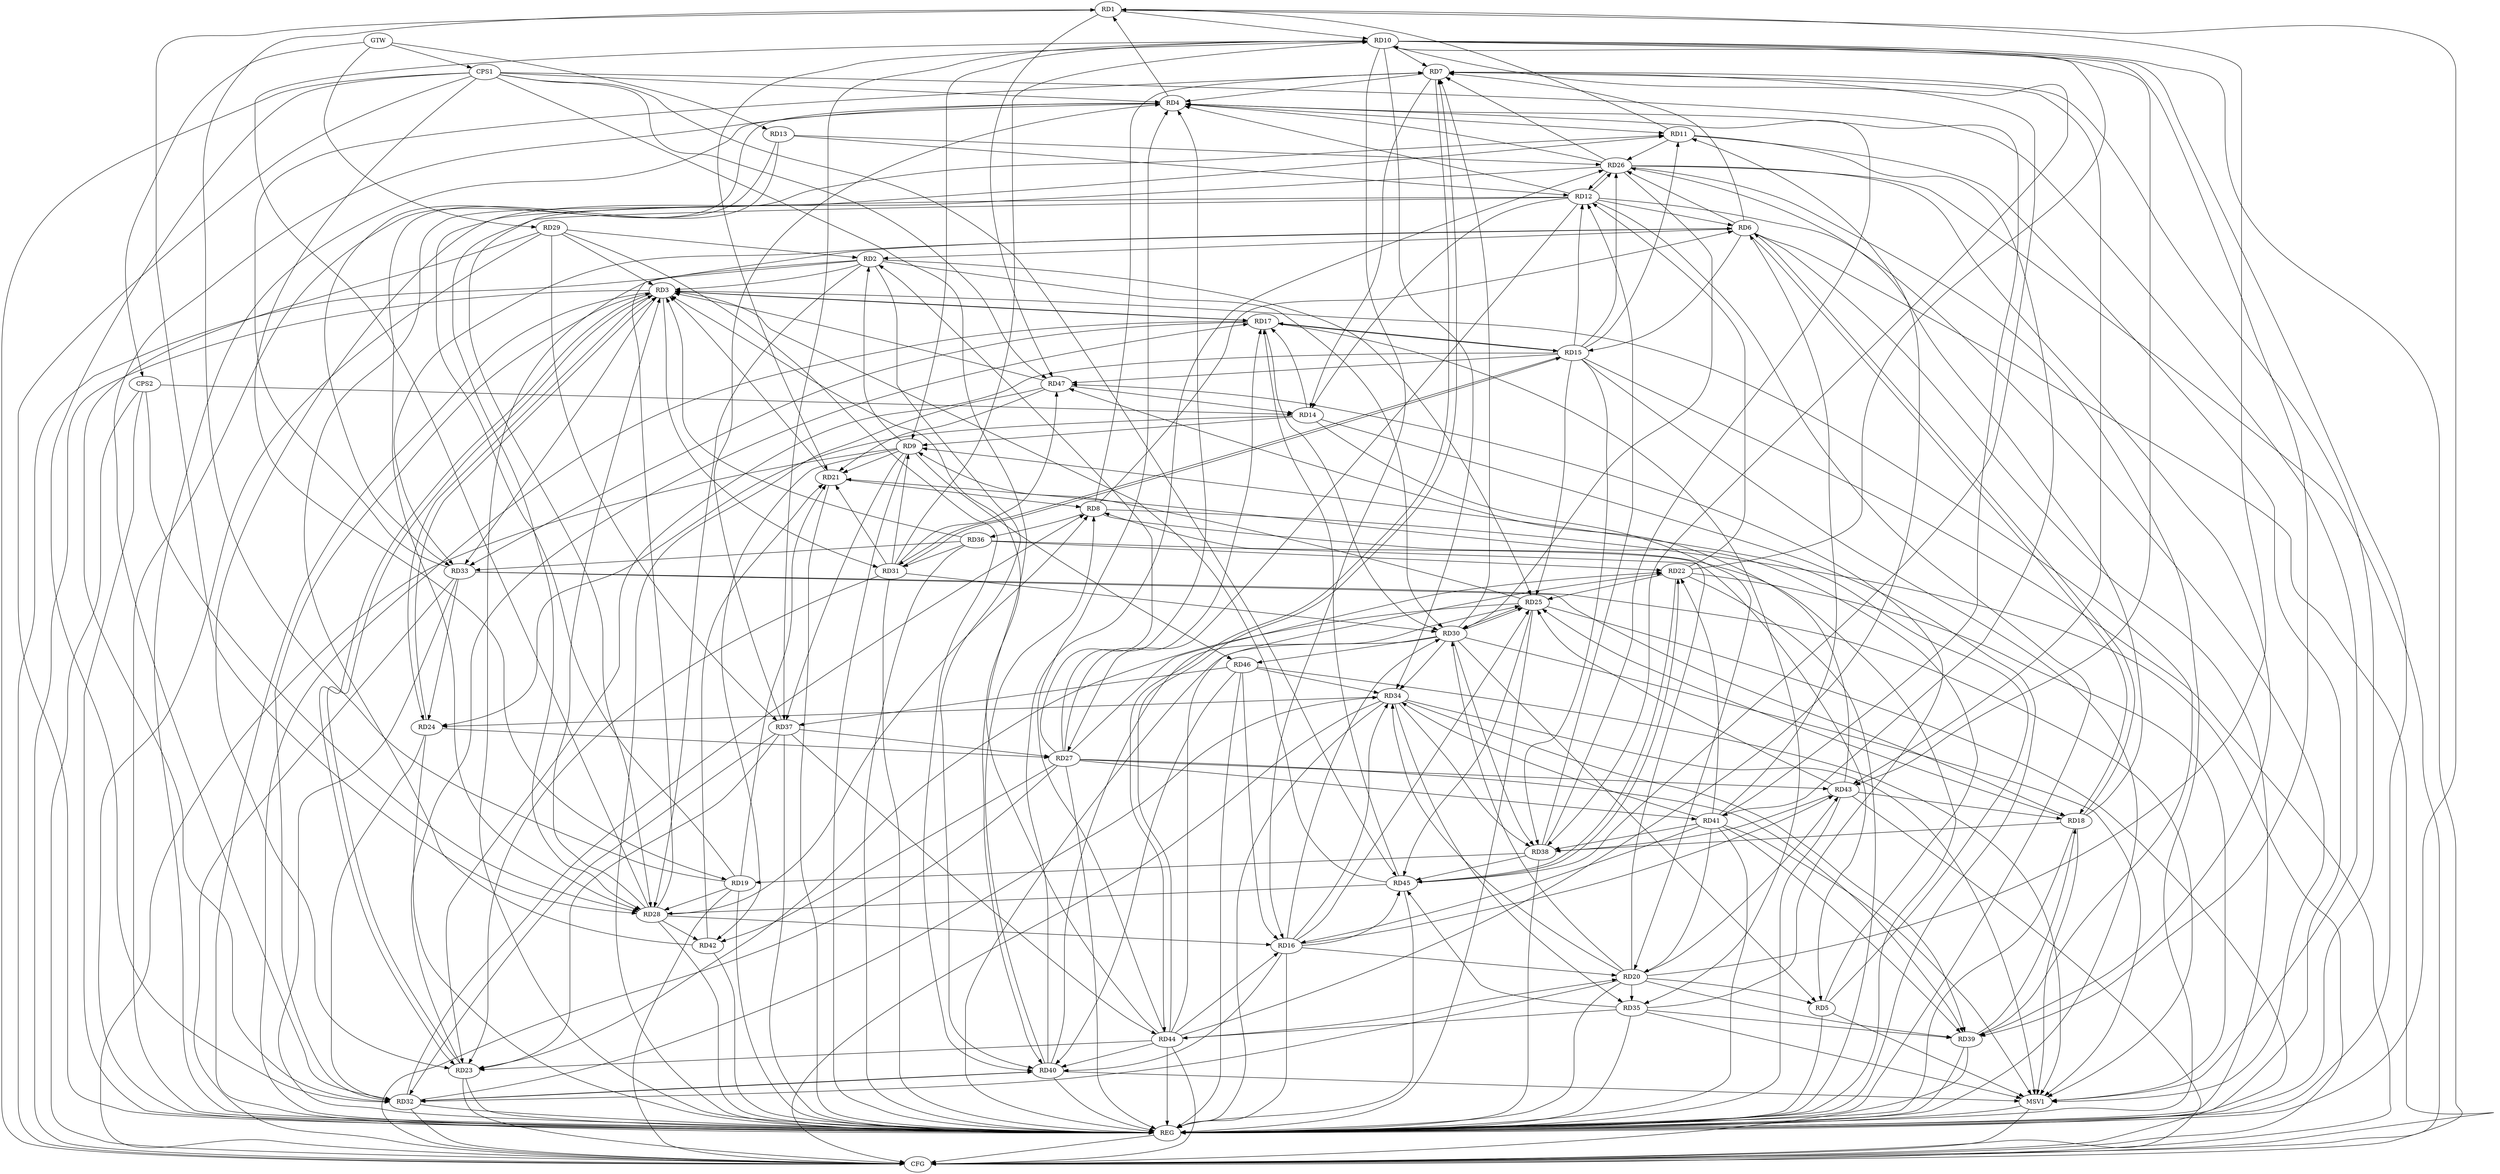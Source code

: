 strict digraph G {
  RD1 [ label="RD1" ];
  RD2 [ label="RD2" ];
  RD3 [ label="RD3" ];
  RD4 [ label="RD4" ];
  RD5 [ label="RD5" ];
  RD6 [ label="RD6" ];
  RD7 [ label="RD7" ];
  RD8 [ label="RD8" ];
  RD9 [ label="RD9" ];
  RD10 [ label="RD10" ];
  RD11 [ label="RD11" ];
  RD12 [ label="RD12" ];
  RD13 [ label="RD13" ];
  RD14 [ label="RD14" ];
  RD15 [ label="RD15" ];
  RD16 [ label="RD16" ];
  RD17 [ label="RD17" ];
  RD18 [ label="RD18" ];
  RD19 [ label="RD19" ];
  RD20 [ label="RD20" ];
  RD21 [ label="RD21" ];
  RD22 [ label="RD22" ];
  RD23 [ label="RD23" ];
  RD24 [ label="RD24" ];
  RD25 [ label="RD25" ];
  RD26 [ label="RD26" ];
  RD27 [ label="RD27" ];
  RD28 [ label="RD28" ];
  RD29 [ label="RD29" ];
  RD30 [ label="RD30" ];
  RD31 [ label="RD31" ];
  RD32 [ label="RD32" ];
  RD33 [ label="RD33" ];
  RD34 [ label="RD34" ];
  RD35 [ label="RD35" ];
  RD36 [ label="RD36" ];
  RD37 [ label="RD37" ];
  RD38 [ label="RD38" ];
  RD39 [ label="RD39" ];
  RD40 [ label="RD40" ];
  RD41 [ label="RD41" ];
  RD42 [ label="RD42" ];
  RD43 [ label="RD43" ];
  RD44 [ label="RD44" ];
  RD45 [ label="RD45" ];
  RD46 [ label="RD46" ];
  RD47 [ label="RD47" ];
  CPS1 [ label="CPS1" ];
  CPS2 [ label="CPS2" ];
  GTW [ label="GTW" ];
  REG [ label="REG" ];
  CFG [ label="CFG" ];
  MSV1 [ label="MSV1" ];
  RD4 -> RD1;
  RD1 -> RD10;
  RD11 -> RD1;
  RD19 -> RD1;
  RD20 -> RD1;
  RD1 -> RD28;
  RD1 -> RD47;
  RD6 -> RD2;
  RD9 -> RD2;
  RD2 -> RD25;
  RD27 -> RD2;
  RD2 -> RD28;
  RD29 -> RD2;
  RD2 -> RD30;
  RD2 -> RD40;
  RD3 -> RD17;
  RD3 -> RD23;
  RD3 -> RD24;
  RD3 -> RD31;
  RD3 -> RD33;
  RD7 -> RD4;
  RD4 -> RD11;
  RD12 -> RD4;
  RD26 -> RD4;
  RD27 -> RD4;
  RD4 -> RD32;
  RD4 -> RD33;
  RD37 -> RD4;
  RD38 -> RD4;
  RD41 -> RD4;
  RD44 -> RD4;
  RD5 -> RD9;
  RD20 -> RD5;
  RD5 -> RD21;
  RD30 -> RD5;
  RD36 -> RD5;
  RD6 -> RD7;
  RD8 -> RD6;
  RD12 -> RD6;
  RD6 -> RD15;
  RD6 -> RD18;
  RD18 -> RD6;
  RD6 -> RD26;
  RD28 -> RD6;
  RD6 -> RD33;
  RD41 -> RD6;
  RD8 -> RD7;
  RD10 -> RD7;
  RD7 -> RD14;
  RD26 -> RD7;
  RD30 -> RD7;
  RD33 -> RD7;
  RD7 -> RD43;
  RD7 -> RD44;
  RD44 -> RD7;
  RD45 -> RD7;
  RD20 -> RD8;
  RD21 -> RD8;
  RD28 -> RD8;
  RD32 -> RD8;
  RD8 -> RD36;
  RD40 -> RD8;
  RD10 -> RD9;
  RD14 -> RD9;
  RD9 -> RD21;
  RD25 -> RD9;
  RD31 -> RD9;
  RD9 -> RD37;
  RD9 -> RD42;
  RD9 -> RD46;
  RD10 -> RD16;
  RD10 -> RD21;
  RD22 -> RD10;
  RD28 -> RD10;
  RD31 -> RD10;
  RD10 -> RD34;
  RD10 -> RD37;
  RD10 -> RD38;
  RD10 -> RD39;
  RD10 -> RD43;
  RD15 -> RD11;
  RD19 -> RD11;
  RD11 -> RD26;
  RD11 -> RD41;
  RD42 -> RD11;
  RD44 -> RD11;
  RD13 -> RD12;
  RD12 -> RD14;
  RD15 -> RD12;
  RD22 -> RD12;
  RD12 -> RD23;
  RD12 -> RD26;
  RD26 -> RD12;
  RD12 -> RD27;
  RD12 -> RD28;
  RD38 -> RD12;
  RD13 -> RD26;
  RD13 -> RD28;
  RD14 -> RD17;
  RD14 -> RD20;
  RD14 -> RD24;
  RD47 -> RD14;
  RD15 -> RD17;
  RD17 -> RD15;
  RD15 -> RD23;
  RD15 -> RD25;
  RD15 -> RD26;
  RD15 -> RD31;
  RD31 -> RD15;
  RD15 -> RD38;
  RD15 -> RD47;
  RD16 -> RD20;
  RD16 -> RD25;
  RD28 -> RD16;
  RD16 -> RD30;
  RD16 -> RD34;
  RD16 -> RD40;
  RD41 -> RD16;
  RD16 -> RD43;
  RD44 -> RD16;
  RD16 -> RD45;
  RD46 -> RD16;
  RD23 -> RD17;
  RD27 -> RD17;
  RD17 -> RD30;
  RD17 -> RD33;
  RD17 -> RD35;
  RD45 -> RD17;
  RD18 -> RD25;
  RD18 -> RD26;
  RD33 -> RD18;
  RD18 -> RD38;
  RD39 -> RD18;
  RD43 -> RD18;
  RD19 -> RD21;
  RD19 -> RD28;
  RD38 -> RD19;
  RD20 -> RD30;
  RD20 -> RD32;
  RD20 -> RD34;
  RD20 -> RD35;
  RD20 -> RD39;
  RD41 -> RD20;
  RD20 -> RD43;
  RD44 -> RD20;
  RD31 -> RD21;
  RD42 -> RD21;
  RD47 -> RD21;
  RD22 -> RD25;
  RD27 -> RD22;
  RD36 -> RD22;
  RD41 -> RD22;
  RD44 -> RD22;
  RD22 -> RD45;
  RD45 -> RD22;
  RD25 -> RD23;
  RD31 -> RD23;
  RD37 -> RD23;
  RD44 -> RD23;
  RD24 -> RD27;
  RD24 -> RD32;
  RD33 -> RD24;
  RD34 -> RD24;
  RD25 -> RD30;
  RD30 -> RD25;
  RD40 -> RD25;
  RD43 -> RD25;
  RD25 -> RD45;
  RD26 -> RD28;
  RD26 -> RD30;
  RD26 -> RD39;
  RD40 -> RD26;
  RD37 -> RD27;
  RD27 -> RD39;
  RD27 -> RD41;
  RD27 -> RD42;
  RD27 -> RD43;
  RD28 -> RD42;
  RD45 -> RD28;
  RD29 -> RD32;
  RD29 -> RD37;
  RD29 -> RD40;
  RD31 -> RD30;
  RD30 -> RD34;
  RD30 -> RD38;
  RD30 -> RD46;
  RD36 -> RD31;
  RD31 -> RD47;
  RD32 -> RD34;
  RD37 -> RD32;
  RD32 -> RD40;
  RD40 -> RD32;
  RD36 -> RD33;
  RD34 -> RD35;
  RD34 -> RD38;
  RD34 -> RD39;
  RD41 -> RD34;
  RD46 -> RD34;
  RD35 -> RD39;
  RD35 -> RD44;
  RD35 -> RD45;
  RD35 -> RD47;
  RD37 -> RD44;
  RD46 -> RD37;
  RD41 -> RD38;
  RD43 -> RD38;
  RD38 -> RD45;
  RD41 -> RD39;
  RD44 -> RD40;
  RD46 -> RD40;
  RD43 -> RD47;
  CPS1 -> RD40;
  CPS1 -> RD32;
  CPS1 -> RD19;
  CPS1 -> RD45;
  CPS1 -> RD4;
  CPS1 -> RD47;
  CPS2 -> RD14;
  CPS2 -> RD28;
  GTW -> RD13;
  GTW -> RD29;
  GTW -> CPS1;
  GTW -> CPS2;
  RD1 -> REG;
  RD2 -> REG;
  RD3 -> REG;
  RD4 -> REG;
  RD5 -> REG;
  RD6 -> REG;
  RD7 -> REG;
  RD8 -> REG;
  RD9 -> REG;
  RD10 -> REG;
  RD11 -> REG;
  RD12 -> REG;
  RD13 -> REG;
  RD14 -> REG;
  RD15 -> REG;
  RD16 -> REG;
  RD17 -> REG;
  RD18 -> REG;
  RD19 -> REG;
  RD20 -> REG;
  RD21 -> REG;
  RD22 -> REG;
  RD23 -> REG;
  RD24 -> REG;
  RD25 -> REG;
  RD26 -> REG;
  RD27 -> REG;
  RD28 -> REG;
  RD29 -> REG;
  RD30 -> REG;
  RD31 -> REG;
  RD32 -> REG;
  RD33 -> REG;
  RD34 -> REG;
  RD35 -> REG;
  RD36 -> REG;
  RD37 -> REG;
  RD38 -> REG;
  RD39 -> REG;
  RD40 -> REG;
  RD41 -> REG;
  RD42 -> REG;
  RD43 -> REG;
  RD44 -> REG;
  RD45 -> REG;
  RD46 -> REG;
  RD47 -> REG;
  CPS1 -> REG;
  CPS2 -> REG;
  RD25 -> CFG;
  CPS1 -> CFG;
  RD34 -> CFG;
  RD9 -> CFG;
  RD10 -> CFG;
  RD39 -> CFG;
  RD19 -> CFG;
  RD43 -> CFG;
  RD3 -> CFG;
  RD26 -> CFG;
  RD2 -> CFG;
  RD23 -> CFG;
  RD8 -> CFG;
  RD27 -> CFG;
  CPS2 -> CFG;
  RD44 -> CFG;
  RD15 -> CFG;
  RD6 -> CFG;
  RD32 -> CFG;
  RD33 -> CFG;
  REG -> CFG;
  RD21 -> RD3;
  RD47 -> RD3;
  RD24 -> RD3;
  RD2 -> RD3;
  RD45 -> RD3;
  RD29 -> RD3;
  RD44 -> RD3;
  RD36 -> RD3;
  RD17 -> RD3;
  RD32 -> RD3;
  RD39 -> RD3;
  RD28 -> RD3;
  RD23 -> RD3;
  RD5 -> MSV1;
  RD12 -> MSV1;
  RD18 -> MSV1;
  RD22 -> MSV1;
  RD30 -> MSV1;
  RD33 -> MSV1;
  RD35 -> MSV1;
  RD46 -> MSV1;
  CPS1 -> MSV1;
  RD41 -> MSV1;
  RD34 -> MSV1;
  RD40 -> MSV1;
  MSV1 -> REG;
  MSV1 -> CFG;
}
